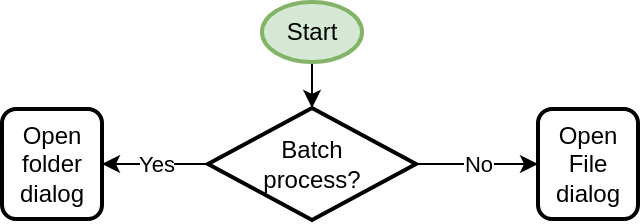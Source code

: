 <mxfile version="24.8.6">
  <diagram name="Page-1" id="sbYlJnGa-hGl2bBSgeTk">
    <mxGraphModel dx="786" dy="525" grid="0" gridSize="10" guides="1" tooltips="1" connect="1" arrows="1" fold="1" page="0" pageScale="1" pageWidth="850" pageHeight="1100" math="0" shadow="0">
      <root>
        <mxCell id="0" />
        <mxCell id="1" parent="0" />
        <mxCell id="h9jhyhzseqTJbp-0_4a6-5" style="edgeStyle=orthogonalEdgeStyle;rounded=0;orthogonalLoop=1;jettySize=auto;html=1;" edge="1" parent="1" source="h9jhyhzseqTJbp-0_4a6-1" target="h9jhyhzseqTJbp-0_4a6-4">
          <mxGeometry relative="1" as="geometry" />
        </mxCell>
        <mxCell id="h9jhyhzseqTJbp-0_4a6-1" value="Start" style="strokeWidth=2;html=1;shape=mxgraph.flowchart.start_1;whiteSpace=wrap;fillColor=#d5e8d4;strokeColor=#82b366;" vertex="1" parent="1">
          <mxGeometry x="400" y="100" width="50" height="30" as="geometry" />
        </mxCell>
        <mxCell id="h9jhyhzseqTJbp-0_4a6-15" value="Yes" style="edgeStyle=orthogonalEdgeStyle;rounded=0;orthogonalLoop=1;jettySize=auto;html=1;" edge="1" parent="1" source="h9jhyhzseqTJbp-0_4a6-4" target="h9jhyhzseqTJbp-0_4a6-6">
          <mxGeometry relative="1" as="geometry" />
        </mxCell>
        <mxCell id="h9jhyhzseqTJbp-0_4a6-16" value="No" style="edgeStyle=orthogonalEdgeStyle;rounded=0;orthogonalLoop=1;jettySize=auto;html=1;entryX=0;entryY=0.5;entryDx=0;entryDy=0;" edge="1" parent="1" source="h9jhyhzseqTJbp-0_4a6-4" target="h9jhyhzseqTJbp-0_4a6-8">
          <mxGeometry relative="1" as="geometry" />
        </mxCell>
        <mxCell id="h9jhyhzseqTJbp-0_4a6-4" value="Batch&lt;div&gt;process?&lt;/div&gt;" style="strokeWidth=2;html=1;shape=mxgraph.flowchart.decision;whiteSpace=wrap;" vertex="1" parent="1">
          <mxGeometry x="373" y="153" width="104" height="56" as="geometry" />
        </mxCell>
        <mxCell id="h9jhyhzseqTJbp-0_4a6-6" value="Open&lt;div&gt;folder&lt;/div&gt;&lt;div&gt;dialog&lt;/div&gt;" style="rounded=1;whiteSpace=wrap;html=1;absoluteArcSize=1;arcSize=14;strokeWidth=2;" vertex="1" parent="1">
          <mxGeometry x="270" y="153.5" width="50" height="55" as="geometry" />
        </mxCell>
        <mxCell id="h9jhyhzseqTJbp-0_4a6-8" value="Open&lt;div&gt;File&lt;div&gt;dialog&lt;/div&gt;&lt;/div&gt;" style="rounded=1;whiteSpace=wrap;html=1;absoluteArcSize=1;arcSize=14;strokeWidth=2;" vertex="1" parent="1">
          <mxGeometry x="538" y="153.5" width="50" height="55" as="geometry" />
        </mxCell>
      </root>
    </mxGraphModel>
  </diagram>
</mxfile>
